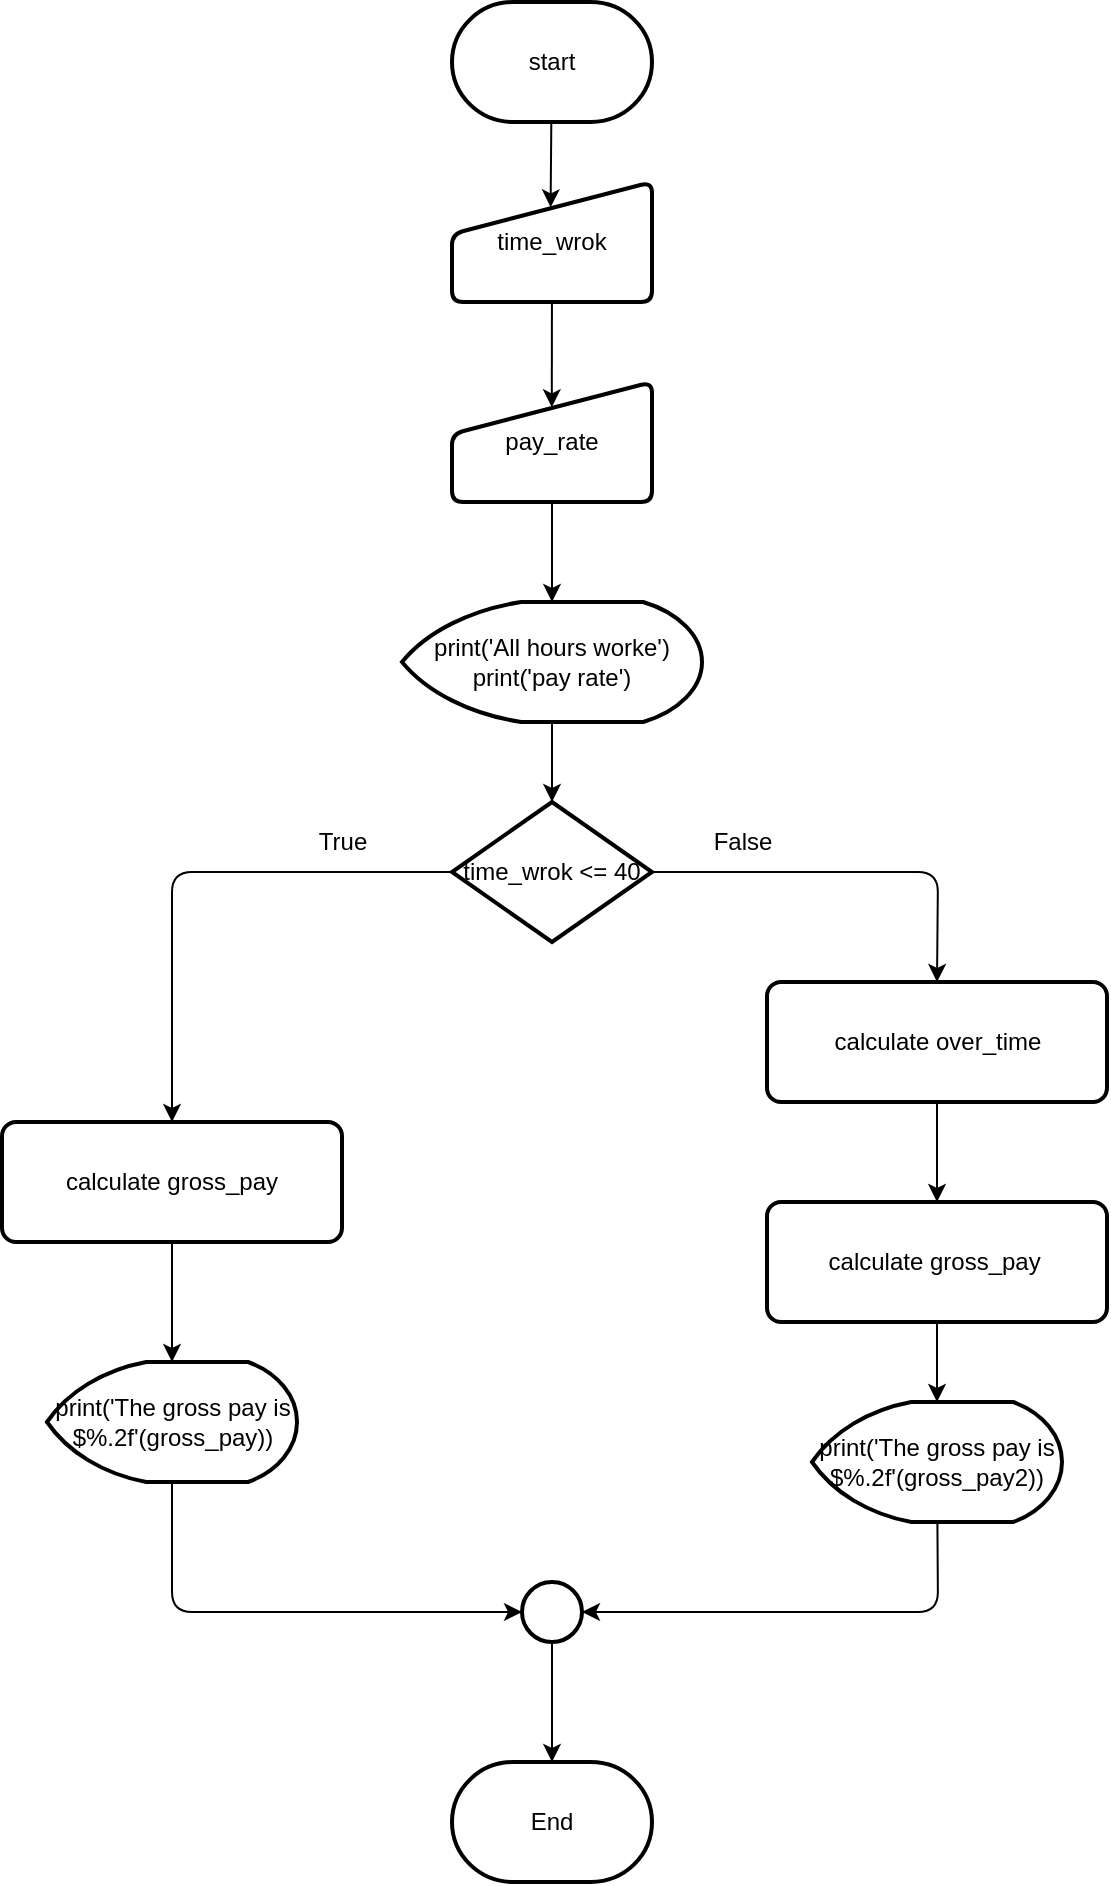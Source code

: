 <mxfile>
    <diagram id="m4fl9OJ-vqkcUWLSHotX" name="Page-1">
        <mxGraphModel dx="806" dy="441" grid="1" gridSize="10" guides="1" tooltips="1" connect="1" arrows="1" fold="1" page="1" pageScale="1" pageWidth="850" pageHeight="1100" math="0" shadow="0">
            <root>
                <mxCell id="0"/>
                <mxCell id="1" parent="0"/>
                <mxCell id="27" style="edgeStyle=none;html=1;entryX=0.493;entryY=0.211;entryDx=0;entryDy=0;entryPerimeter=0;" parent="1" target="3" edge="1">
                    <mxGeometry relative="1" as="geometry">
                        <mxPoint x="425" y="170" as="targetPoint"/>
                        <mxPoint x="424.746" y="130" as="sourcePoint"/>
                    </mxGeometry>
                </mxCell>
                <mxCell id="28" style="edgeStyle=none;html=1;entryX=0.499;entryY=0.211;entryDx=0;entryDy=0;entryPerimeter=0;" parent="1" source="3" target="5" edge="1">
                    <mxGeometry relative="1" as="geometry"/>
                </mxCell>
                <mxCell id="3" value="time_wrok" style="html=1;strokeWidth=2;shape=manualInput;whiteSpace=wrap;rounded=1;size=26;arcSize=11;" parent="1" vertex="1">
                    <mxGeometry x="375" y="170" width="100" height="60" as="geometry"/>
                </mxCell>
                <mxCell id="4" value="End" style="strokeWidth=2;html=1;shape=mxgraph.flowchart.terminator;whiteSpace=wrap;" parent="1" vertex="1">
                    <mxGeometry x="375" y="960" width="100" height="60" as="geometry"/>
                </mxCell>
                <mxCell id="29" style="edgeStyle=none;html=1;entryX=0.5;entryY=0;entryDx=0;entryDy=0;entryPerimeter=0;" parent="1" source="5" target="9" edge="1">
                    <mxGeometry relative="1" as="geometry"/>
                </mxCell>
                <mxCell id="5" value="pay_rate" style="html=1;strokeWidth=2;shape=manualInput;whiteSpace=wrap;rounded=1;size=26;arcSize=11;" parent="1" vertex="1">
                    <mxGeometry x="375" y="270" width="100" height="60" as="geometry"/>
                </mxCell>
                <mxCell id="18" style="edgeStyle=none;html=1;entryX=0.5;entryY=0;entryDx=0;entryDy=0;" parent="1" source="8" target="17" edge="1">
                    <mxGeometry relative="1" as="geometry">
                        <Array as="points">
                            <mxPoint x="235" y="515"/>
                        </Array>
                    </mxGeometry>
                </mxCell>
                <mxCell id="25" style="edgeStyle=none;html=1;entryX=0.5;entryY=0;entryDx=0;entryDy=0;" parent="1" source="8" target="13" edge="1">
                    <mxGeometry relative="1" as="geometry">
                        <Array as="points">
                            <mxPoint x="618" y="515"/>
                        </Array>
                    </mxGeometry>
                </mxCell>
                <mxCell id="8" value="time_wrok &amp;lt;= 40" style="strokeWidth=2;html=1;shape=mxgraph.flowchart.decision;whiteSpace=wrap;" parent="1" vertex="1">
                    <mxGeometry x="375" y="480" width="100" height="70" as="geometry"/>
                </mxCell>
                <mxCell id="30" style="edgeStyle=none;html=1;entryX=0.5;entryY=0;entryDx=0;entryDy=0;entryPerimeter=0;" parent="1" source="9" target="8" edge="1">
                    <mxGeometry relative="1" as="geometry"/>
                </mxCell>
                <mxCell id="9" value="print('All hours worke')&lt;br&gt;print('pay rate')" style="strokeWidth=2;html=1;shape=mxgraph.flowchart.display;whiteSpace=wrap;" parent="1" vertex="1">
                    <mxGeometry x="350" y="380" width="150" height="60" as="geometry"/>
                </mxCell>
                <mxCell id="23" style="edgeStyle=none;html=1;entryX=0.5;entryY=0;entryDx=0;entryDy=0;entryPerimeter=0;" parent="1" source="11" target="12" edge="1">
                    <mxGeometry relative="1" as="geometry"/>
                </mxCell>
                <mxCell id="11" value="calculate gross_pay&amp;nbsp;" style="rounded=1;whiteSpace=wrap;html=1;absoluteArcSize=1;arcSize=14;strokeWidth=2;" parent="1" vertex="1">
                    <mxGeometry x="532.5" y="680" width="170" height="60" as="geometry"/>
                </mxCell>
                <mxCell id="24" style="edgeStyle=none;html=1;entryX=1;entryY=0.5;entryDx=0;entryDy=0;entryPerimeter=0;" parent="1" source="12" target="20" edge="1">
                    <mxGeometry relative="1" as="geometry">
                        <Array as="points">
                            <mxPoint x="618" y="885"/>
                        </Array>
                    </mxGeometry>
                </mxCell>
                <mxCell id="12" value="print('The gross pay is $%.2f'(gross_pay2))" style="strokeWidth=2;html=1;shape=mxgraph.flowchart.display;whiteSpace=wrap;" parent="1" vertex="1">
                    <mxGeometry x="555" y="780" width="125" height="60" as="geometry"/>
                </mxCell>
                <mxCell id="26" style="edgeStyle=none;html=1;entryX=0.5;entryY=0;entryDx=0;entryDy=0;" parent="1" source="13" target="11" edge="1">
                    <mxGeometry relative="1" as="geometry"/>
                </mxCell>
                <mxCell id="13" value="calculate over_time" style="rounded=1;whiteSpace=wrap;html=1;absoluteArcSize=1;arcSize=14;strokeWidth=2;" parent="1" vertex="1">
                    <mxGeometry x="532.5" y="570" width="170" height="60" as="geometry"/>
                </mxCell>
                <mxCell id="22" style="edgeStyle=none;html=1;entryX=0;entryY=0.5;entryDx=0;entryDy=0;entryPerimeter=0;" parent="1" source="16" target="20" edge="1">
                    <mxGeometry relative="1" as="geometry">
                        <Array as="points">
                            <mxPoint x="235" y="885"/>
                        </Array>
                    </mxGeometry>
                </mxCell>
                <mxCell id="16" value="&lt;span&gt;print('The gross pay is $%.2f'(gross_pay))&lt;/span&gt;" style="strokeWidth=2;html=1;shape=mxgraph.flowchart.display;whiteSpace=wrap;" parent="1" vertex="1">
                    <mxGeometry x="172.5" y="760" width="125" height="60" as="geometry"/>
                </mxCell>
                <mxCell id="19" style="edgeStyle=none;html=1;entryX=0.5;entryY=0;entryDx=0;entryDy=0;entryPerimeter=0;" parent="1" source="17" target="16" edge="1">
                    <mxGeometry relative="1" as="geometry"/>
                </mxCell>
                <mxCell id="17" value="calculate gross_pay" style="rounded=1;whiteSpace=wrap;html=1;absoluteArcSize=1;arcSize=14;strokeWidth=2;" parent="1" vertex="1">
                    <mxGeometry x="150" y="640" width="170" height="60" as="geometry"/>
                </mxCell>
                <mxCell id="21" style="edgeStyle=none;html=1;entryX=0.5;entryY=0;entryDx=0;entryDy=0;entryPerimeter=0;" parent="1" source="20" target="4" edge="1">
                    <mxGeometry relative="1" as="geometry"/>
                </mxCell>
                <mxCell id="20" value="" style="strokeWidth=2;html=1;shape=mxgraph.flowchart.start_2;whiteSpace=wrap;" parent="1" vertex="1">
                    <mxGeometry x="410" y="870" width="30" height="30" as="geometry"/>
                </mxCell>
                <mxCell id="31" value="True" style="text;html=1;align=center;verticalAlign=middle;resizable=0;points=[];autosize=1;strokeColor=none;fillColor=none;" parent="1" vertex="1">
                    <mxGeometry x="300" y="490" width="40" height="20" as="geometry"/>
                </mxCell>
                <mxCell id="33" value="False" style="text;html=1;align=center;verticalAlign=middle;resizable=0;points=[];autosize=1;strokeColor=none;fillColor=none;" parent="1" vertex="1">
                    <mxGeometry x="500" y="490" width="40" height="20" as="geometry"/>
                </mxCell>
                <mxCell id="34" value="start" style="strokeWidth=2;html=1;shape=mxgraph.flowchart.terminator;whiteSpace=wrap;" vertex="1" parent="1">
                    <mxGeometry x="375" y="80" width="100" height="60" as="geometry"/>
                </mxCell>
            </root>
        </mxGraphModel>
    </diagram>
</mxfile>